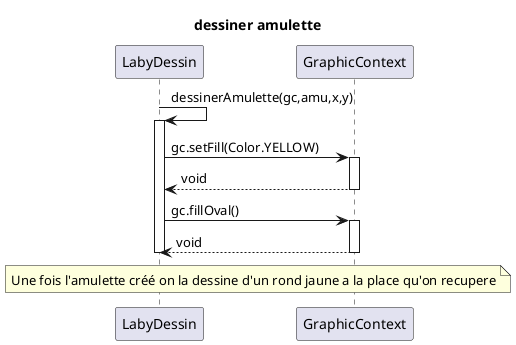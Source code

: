 @startuml
title : dessiner amulette
LabyDessin -> LabyDessin:dessinerAmulette(gc,amu,x,y)
activate LabyDessin
LabyDessin -> GraphicContext:gc.setFill(Color.YELLOW)
activate GraphicContext
GraphicContext --> LabyDessin:void
deactivate GraphicContext
LabyDessin -> GraphicContext:gc.fillOval()
activate GraphicContext
GraphicContext --> LabyDessin:void
deactivate GraphicContext
deactivate LabyDessin
note across
Une fois l'amulette créé on la dessine d'un rond jaune a la place qu'on recupere
end note
@enduml